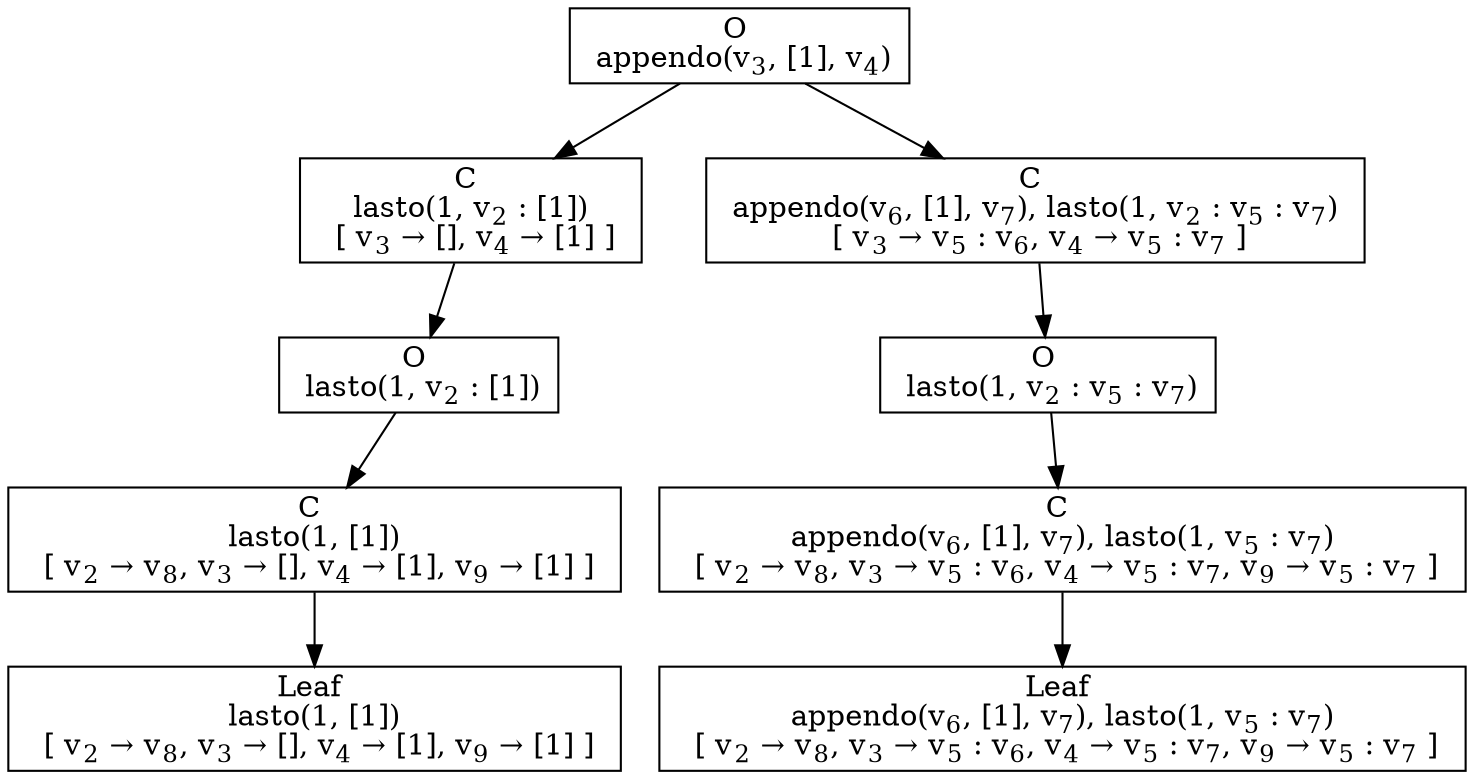 digraph {
    graph [rankdir=TB
          ,bgcolor=transparent];
    node [shape=box
         ,fillcolor=white
         ,style=filled];
    0 [label=<O <BR/> appendo(v<SUB>3</SUB>, [1], v<SUB>4</SUB>)>];
    1 [label=<C <BR/> lasto(1, v<SUB>2</SUB> : [1]) <BR/>  [ v<SUB>3</SUB> &rarr; [], v<SUB>4</SUB> &rarr; [1] ] >];
    2 [label=<C <BR/> appendo(v<SUB>6</SUB>, [1], v<SUB>7</SUB>), lasto(1, v<SUB>2</SUB> : v<SUB>5</SUB> : v<SUB>7</SUB>) <BR/>  [ v<SUB>3</SUB> &rarr; v<SUB>5</SUB> : v<SUB>6</SUB>, v<SUB>4</SUB> &rarr; v<SUB>5</SUB> : v<SUB>7</SUB> ] >];
    3 [label=<O <BR/> lasto(1, v<SUB>2</SUB> : [1])>];
    4 [label=<C <BR/> lasto(1, [1]) <BR/>  [ v<SUB>2</SUB> &rarr; v<SUB>8</SUB>, v<SUB>3</SUB> &rarr; [], v<SUB>4</SUB> &rarr; [1], v<SUB>9</SUB> &rarr; [1] ] >];
    5 [label=<Leaf <BR/> lasto(1, [1]) <BR/>  [ v<SUB>2</SUB> &rarr; v<SUB>8</SUB>, v<SUB>3</SUB> &rarr; [], v<SUB>4</SUB> &rarr; [1], v<SUB>9</SUB> &rarr; [1] ] >];
    6 [label=<O <BR/> lasto(1, v<SUB>2</SUB> : v<SUB>5</SUB> : v<SUB>7</SUB>)>];
    7 [label=<C <BR/> appendo(v<SUB>6</SUB>, [1], v<SUB>7</SUB>), lasto(1, v<SUB>5</SUB> : v<SUB>7</SUB>) <BR/>  [ v<SUB>2</SUB> &rarr; v<SUB>8</SUB>, v<SUB>3</SUB> &rarr; v<SUB>5</SUB> : v<SUB>6</SUB>, v<SUB>4</SUB> &rarr; v<SUB>5</SUB> : v<SUB>7</SUB>, v<SUB>9</SUB> &rarr; v<SUB>5</SUB> : v<SUB>7</SUB> ] >];
    8 [label=<Leaf <BR/> appendo(v<SUB>6</SUB>, [1], v<SUB>7</SUB>), lasto(1, v<SUB>5</SUB> : v<SUB>7</SUB>) <BR/>  [ v<SUB>2</SUB> &rarr; v<SUB>8</SUB>, v<SUB>3</SUB> &rarr; v<SUB>5</SUB> : v<SUB>6</SUB>, v<SUB>4</SUB> &rarr; v<SUB>5</SUB> : v<SUB>7</SUB>, v<SUB>9</SUB> &rarr; v<SUB>5</SUB> : v<SUB>7</SUB> ] >];
    0 -> 1 [label=""];
    0 -> 2 [label=""];
    1 -> 3 [label=""];
    2 -> 6 [label=""];
    3 -> 4 [label=""];
    4 -> 5 [label=""];
    6 -> 7 [label=""];
    7 -> 8 [label=""];
}